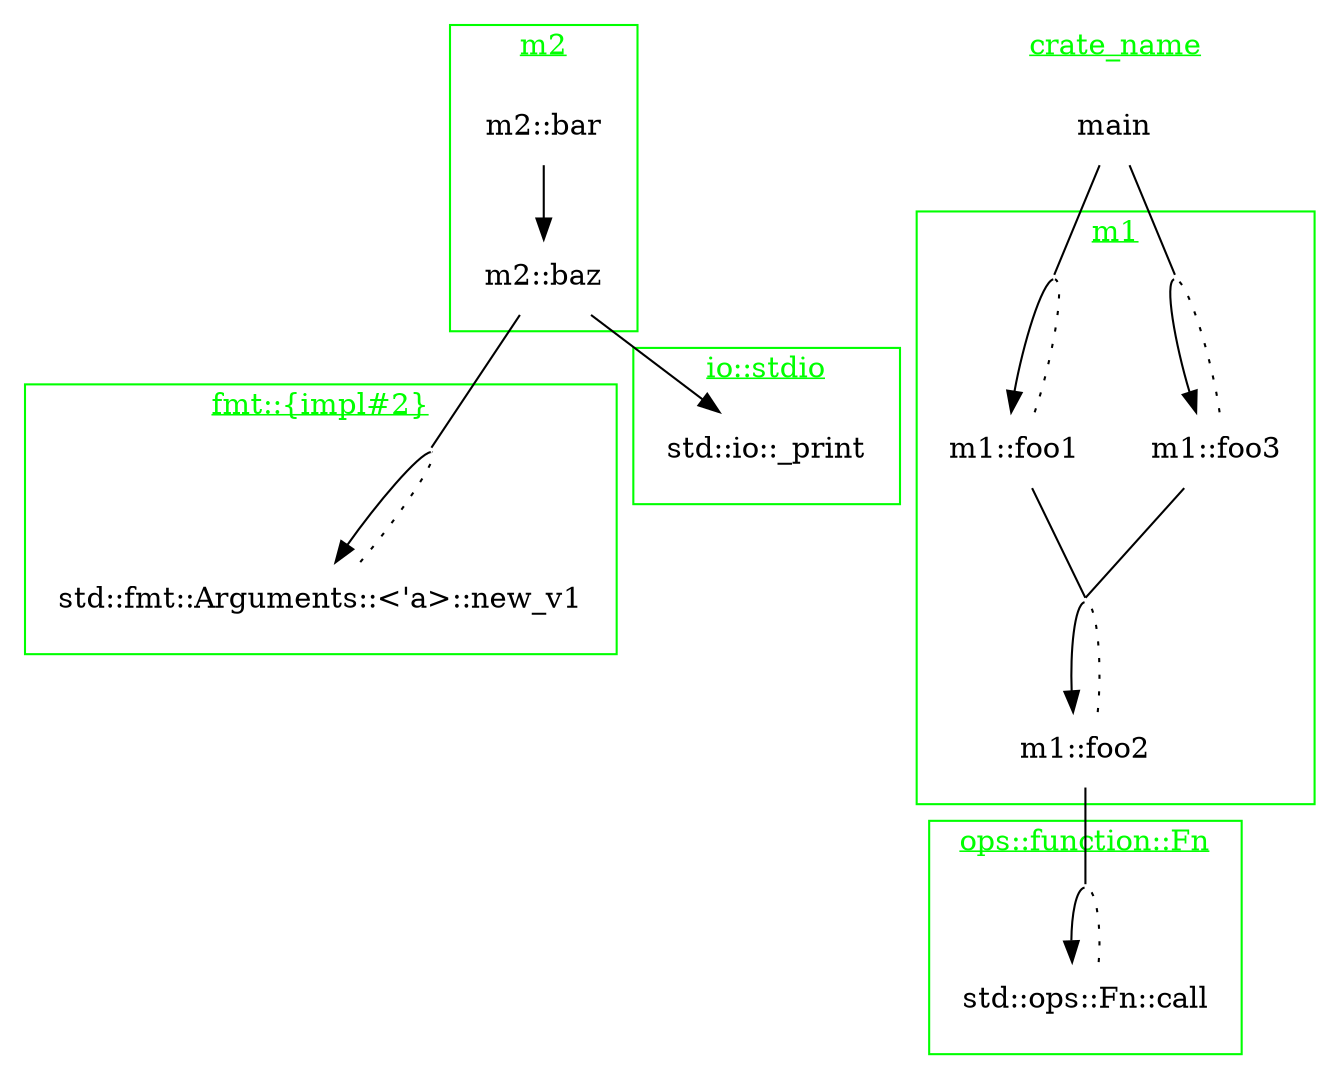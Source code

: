 strict digraph {
    subgraph cluster1 {
        label = <<u>fmt::{impl#2}</u>>
        color = green
        fontcolor = green

        "std::fmt::Arguments::<'a>::new_v1" [shape=none]
        "std::fmt::Arguments::<'a>::new_v1" [shape=none]
        "std::fmt::Arguments::new_v1" [label=""; fixedsize="false"; width=0; height=0; shape=none]
    }
    subgraph cluster2 {
        label = <<u>ops::function::Fn</u>>
        color = green
        fontcolor = green

        "std::ops::Fn::call" [shape=none]
        "std::ops::Fn::call" [shape=none]
        "<F as std::ops::Fn<()>>::call" [label=""; fixedsize="false"; width=0; height=0; shape=none]
    }
    subgraph cluster5 {
        label = <<u>crate_name</u>>
        color = none
        fontcolor = green

        "main" [shape=none]
    }
    subgraph cluster0 {
        label = <<u>m2</u>>
        color = green
        fontcolor = green

        "m2::bar" [shape=none]
        "m2::baz" [shape=none]
    }
    subgraph cluster3 {
        label = <<u>m1</u>>
        color = green
        fontcolor = green

        "m1::foo2" [shape=none]
        "m1::foo1" [shape=none]
        "m1::foo3" [shape=none]
        "m1::foo3" [shape=none]
        "m1::foo1" [shape=none]
        "m1::foo2" [shape=none]
        "m1::foo3::<fn() {m2::bar}>" [label=""; fixedsize="false"; width=0; height=0; shape=none]
        "m1::foo1::<fn() {m2::bar}>" [label=""; fixedsize="false"; width=0; height=0; shape=none]
        "m1::foo2::<F>" [label=""; fixedsize="false"; width=0; height=0; shape=none]
    }
    subgraph cluster4 {
        label = <<u>io::stdio</u>>
        color = green
        fontcolor = green

        "std::io::_print" [shape=none]
    }

    // dependency graph
    "main" -> "m1::foo3::<fn() {m2::bar}>" [arrowhead=none]
    "m1::foo3::<fn() {m2::bar}>" -> "m1::foo3"
    "m1::foo3" -> "m1::foo3::<fn() {m2::bar}>" [style=dotted; constraint=false; arrowhead=none]
    "main" -> "m1::foo1::<fn() {m2::bar}>" [arrowhead=none]
    "m1::foo1::<fn() {m2::bar}>" -> "m1::foo1"
    "m1::foo1" -> "m1::foo1::<fn() {m2::bar}>" [style=dotted; constraint=false; arrowhead=none]
    "m1::foo1" -> "m1::foo2::<F>" [arrowhead=none]
    "m1::foo2::<F>" -> "m1::foo2"
    "m1::foo2" -> "m1::foo2::<F>" [style=dotted; constraint=false; arrowhead=none]
    "m1::foo2" -> "<F as std::ops::Fn<()>>::call" [arrowhead=none]
    "<F as std::ops::Fn<()>>::call" -> "std::ops::Fn::call"
    "std::ops::Fn::call" -> "<F as std::ops::Fn<()>>::call" [style=dotted; constraint=false; arrowhead=none]
    "m1::foo3" -> "m1::foo2::<F>" [arrowhead=none]
    "m1::foo2::<F>" -> "m1::foo2"
    "m1::foo2" -> "m1::foo2::<F>" [style=dotted; constraint=false; arrowhead=none]
    "m2::bar" -> "m2::baz"
    "m2::baz" -> "std::fmt::Arguments::new_v1" [arrowhead=none]
    "std::fmt::Arguments::new_v1" -> "std::fmt::Arguments::<'a>::new_v1"
    "std::fmt::Arguments::<'a>::new_v1" -> "std::fmt::Arguments::new_v1" [style=dotted; constraint=false; arrowhead=none]
    "m2::baz" -> "std::io::_print"
}
